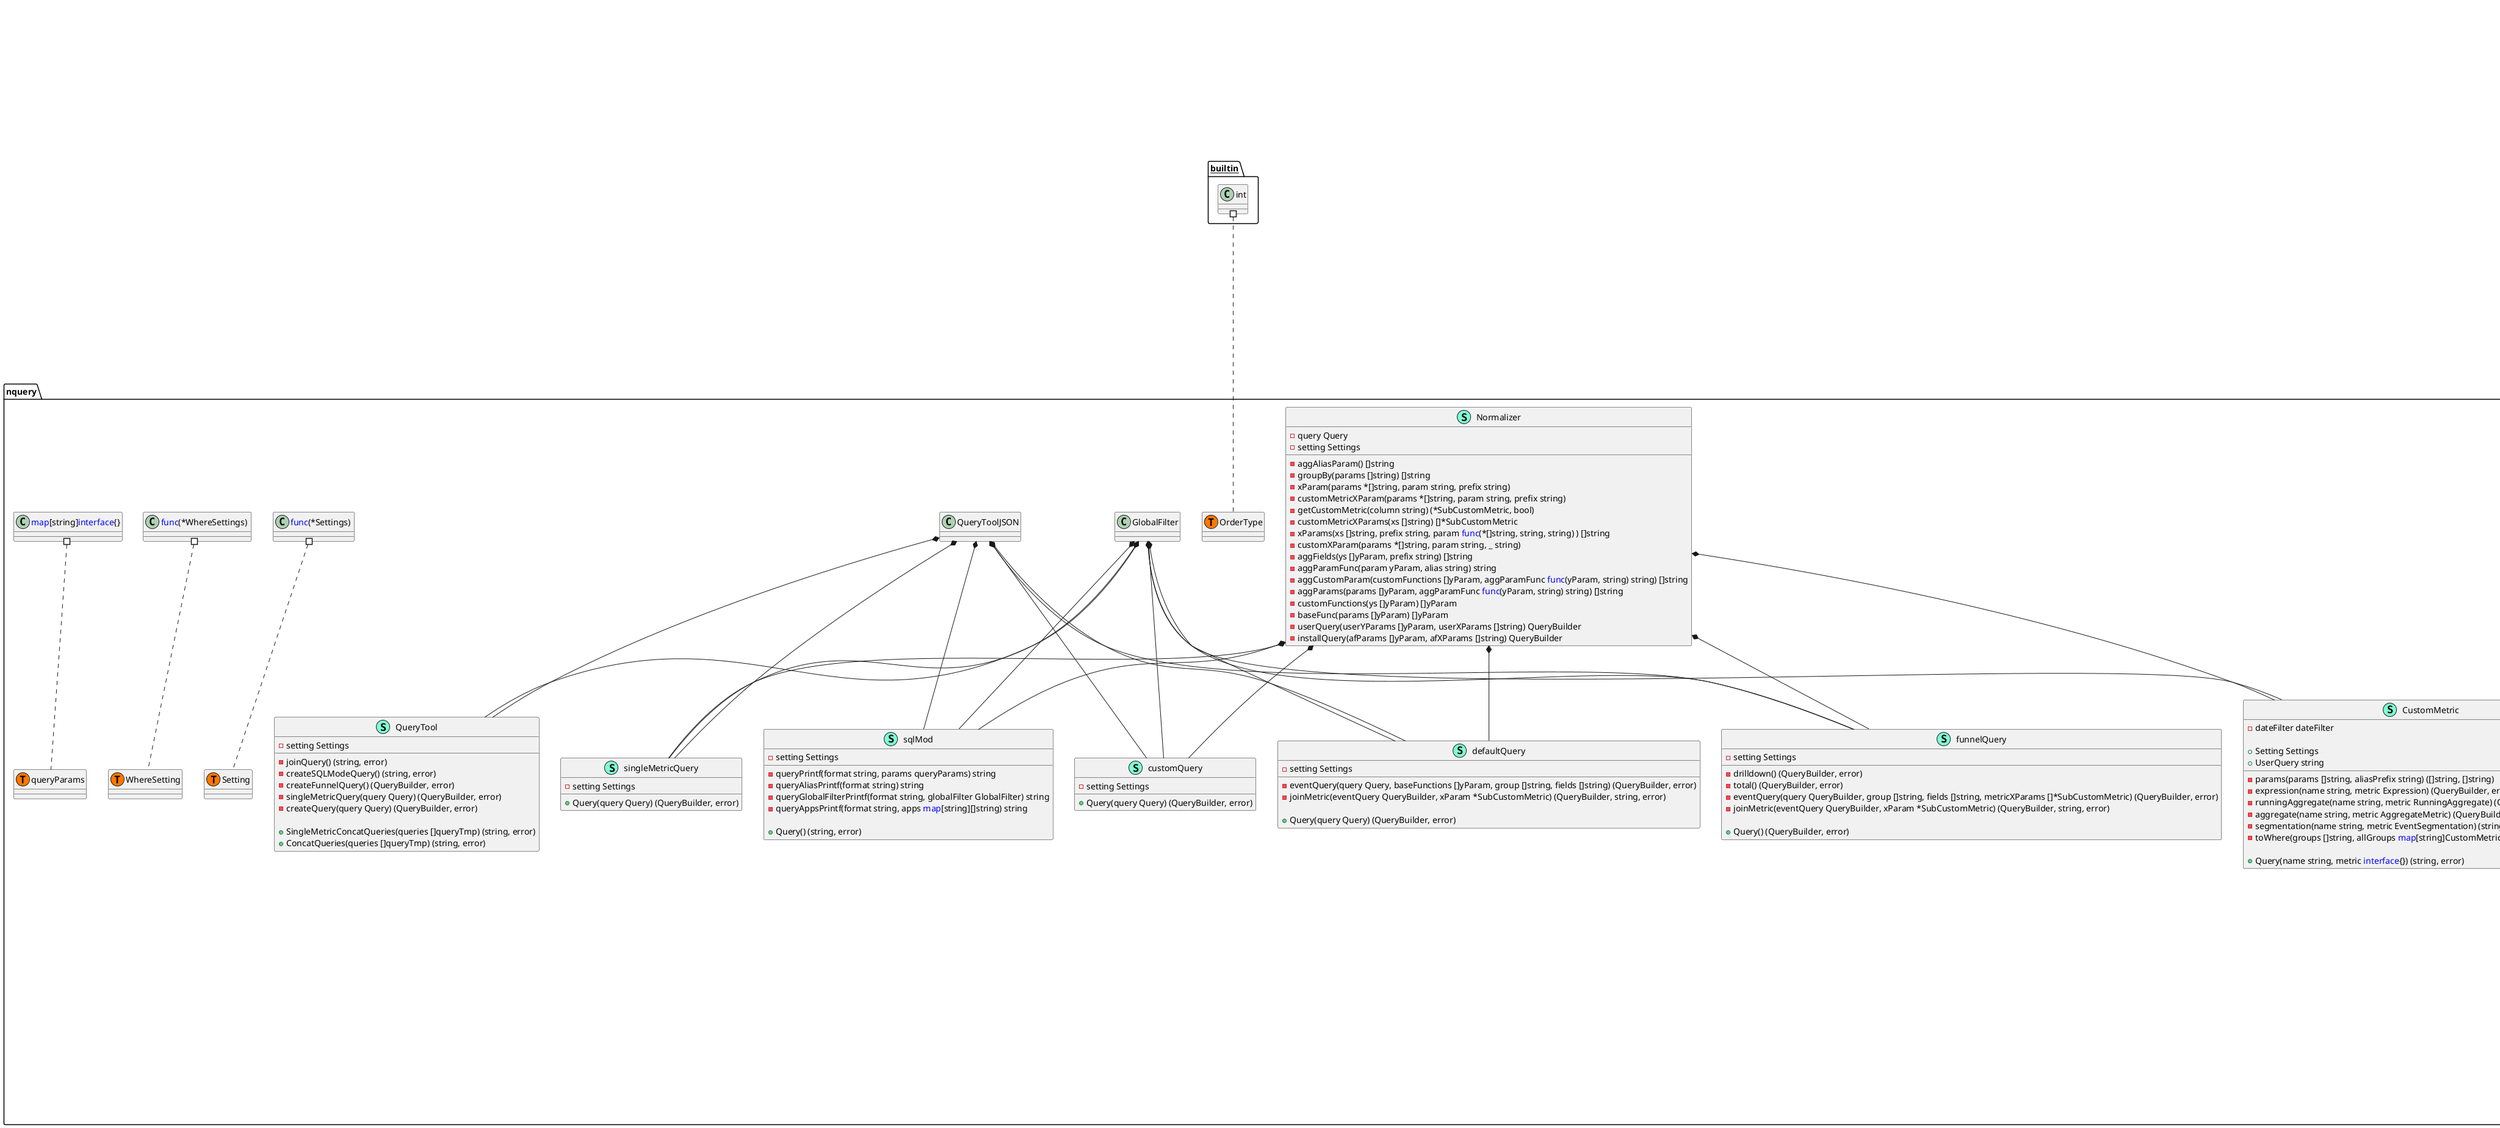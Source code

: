 @startuml
namespace nquery {
    class CustomFunc << (S,Aquamarine) >> {
        + Func1 string
        + Func2 string

    }
    class CustomMetric << (S,Aquamarine) >> {
        - dateFilter dateFilter

        + Setting Settings
        + UserQuery string

        - params(params []string, aliasPrefix string) ([]string, []string)
        - expression(name string, metric Expression) (QueryBuilder, error)
        - runningAggregate(name string, metric RunningAggregate) (QueryBuilder, error)
        - aggregate(name string, metric AggregateMetric) (QueryBuilder, error)
        - segmentation(name string, metric EventSegmentation) (string, error)
        - toWhere(groups []string, allGroups <font color=blue>map</font>[string]CustomMetricWhere) ([]Where, error)

        + Query(name string, metric <font color=blue>interface</font>{}) (string, error)

    }
    class DefaultResultParser << (S,Aquamarine) >> {
        - x string
        - groups []string
        - metrics []Metric
        - rows []common.JSONRaw
        - resp *Result
        - orderMetrics []int
        - orderType string
        - customMetric <font color=blue>map</font>[uint64]*SubCustomMetric

        - parse() *Result

    }
    interface Filter  {
        + Where() string

    }
    class FunnelResultParser << (S,Aquamarine) >> {
        - rows []common.JSONRaw
        - resp *Result
        - alias []string
        - steps int

        - parse() *Result

    }
    class JoinQuery << (S,Aquamarine) >> {
        - leftQuery string
        - rightQuery string
        - lAlias string
        - rAlias string
        - joinType string
        - using string
        - on string

        + OrderBy(tpe OrderType, fields ...string) QueryBuilder
        + Limit(limit string) QueryBuilder
        + Where(settings Settings, setters ...WhereSetting) QueryBuilder
        + CustomWhere(where string) QueryBuilder
        + GroupBy(fields ...string) QueryBuilder
        + Select(fields ...string) QueryBuilder
        + Build() (string, error)

    }
    class Normalizer << (S,Aquamarine) >> {
        - query Query
        - setting Settings

        - aggAliasParam() []string
        - groupBy(params []string) []string
        - xParam(params *[]string, param string, prefix string) 
        - customMetricXParam(params *[]string, param string, prefix string) 
        - getCustomMetric(column string) (*SubCustomMetric, bool)
        - customMetricXParams(xs []string) []*SubCustomMetric
        - xParams(xs []string, prefix string, param <font color=blue>func</font>(*[]string, string, string) ) []string
        - customXParam(params *[]string, param string, _ string) 
        - aggFields(ys []yParam, prefix string) []string
        - aggParamFunc(param yParam, alias string) string
        - aggCustomParam(customFunctions []yParam, aggParamFunc <font color=blue>func</font>(yParam, string) string) []string
        - aggParams(params []yParam, aggParamFunc <font color=blue>func</font>(yParam, string) string) []string
        - customFunctions(ys []yParam) []yParam
        - baseFunc(params []yParam) []yParam
        - userQuery(userYParams []yParam, userXParams []string) QueryBuilder
        - installQuery(afParams []yParam, afXParams []string) QueryBuilder

    }
    interface Parser  {
        - parse() *Result

    }
    class PipeResultParser << (S,Aquamarine) >> {
        - groups []string
        - current string
        - metrics []Metric
        - rows []common.JSONRaw
        - resp *Result
        - hasDrilldown bool
        - customMetric <font color=blue>map</font>[uint64]*SubCustomMetric

        - parse() *Result

    }
    interface QueryBuilder  {
        + Select(fields ...string) QueryBuilder
        + From( string) QueryBuilder
        + Where(settings Settings, setters ...WhereSetting) QueryBuilder
        + CustomWhere( string) QueryBuilder
        + GroupBy( ...string) QueryBuilder
        + OrderBy( OrderType,  ...string) QueryBuilder
        + Limit( string) QueryBuilder
        + Build() (string, error)

    }
    class QueryTool << (S,Aquamarine) >> {
        - setting Settings

        - joinQuery() (string, error)
        - createSQLModeQuery() (string, error)
        - createFunnelQuery() (QueryBuilder, error)
        - singleMetricQuery(query Query) (QueryBuilder, error)
        - createQuery(query Query) (QueryBuilder, error)

        + SingleMetricConcatQueries(queries []queryTmp) (string, error)
        + ConcatQueries(queries []queryTmp) (string, error)

    }
    class Settings << (S,Aquamarine) >> {
        + Table string
        + Apps []string
        + AllApps <font color=blue>map</font>[string][]string
        + Transform <font color=blue>map</font>[string]string
        + CustomFunctions <font color=blue>map</font>[string]CustomFunc
        + GlobalFrom utils.JSONLocalDate
        + DefinedFilters <font color=blue>map</font>[int64][]Where
        + EventsTypes []string
        + CustomMetric <font color=blue>map</font>[uint64]*SubCustomMetric
        + EventDateFilter dateFilter

    }
    class SingleMetricParser << (S,Aquamarine) >> {
        - index string
        - metrics []Metric
        - rows []common.JSONRaw
        - resp *Result

        - parse() *Result

    }
    class TableResultParser << (S,Aquamarine) >> {
        - groups []string
        - current string
        - metrics []Metric
        - rows []common.JSONRaw
        - resp *Result
        - customMetric <font color=blue>map</font>[uint64]*SubCustomMetric

        - parse() *Result

    }
    class UnionQuery << (S,Aquamarine) >> {
        - lQuery string

        + Build() (string, error)

    }
    class WhereSQL << (S,Aquamarine) >> {
        - setting WhereSettings

        - globalFilters(filterFieldNames <font color=blue>map</font>[string]Condition) ([]Filter, error)
        - userFilter(userRules []Filter) (Filter, error)
        - installFilter(installRules []Filter) (Filter, error)
        - whereSQL(w Where) (Filter, error)

        + SQL() (string, error)
        + Filters(rules []Condition, prefix ...string) ([]Filter, error)

    }
    class WhereSettings << (S,Aquamarine) >> {
        + Filters []Filter
        + Wheres []Where
        + GlobalFilter GlobalFilter

    }
    class Worker << (S,Aquamarine) >> {
        - chClient *common.ClickhouseClient
        - workers []<font color=blue>chan</font> *workerJob
        - chUrls []string
        - jobs sync.Map

        - getQueue() (<font color=blue>chan</font> *workerJob, string)
        - executeQuery(ctx context.Context, queryID string, queryCh string, isCached bool, user string) (*common.JSONRows, string, error)

        + CancelQuery(queryID string) error
        + Load(ctx context.Context, queryID string, qJSON QueryToolJSON, globalFilter GlobalFilter, isCached bool, user string, setters ...Setting) (*Result, error)
        + GetQueueJobs() <font color=blue>map</font>[string]WorkerJobInfo
        + RunCustomQuery(ctx context.Context, queryID string, query string, user string) (*common.JSONRows, error)

    }
    class customFilter << (S,Aquamarine) >> {
        - values []string

        + Where() string

    }
    class customMetricFilter << (S,Aquamarine) >> {
        - column string
        - values []string
        - operator string
        - settings Settings

        + Where() string

    }
    class customQuery << (S,Aquamarine) >> {
        - setting Settings

        + Query(query Query) (QueryBuilder, error)

    }
    class dateFilter << (S,Aquamarine) >> {
        - globalFrom utils.JSONLocalDate
        - values []string

        + Where() string

    }
    class defaultQuery << (S,Aquamarine) >> {
        - setting Settings

        - eventQuery(query Query, baseFunctions []yParam, group []string, fields []string) (QueryBuilder, error)
        - joinMetric(eventQuery QueryBuilder, xParam *SubCustomMetric) (QueryBuilder, string, error)

        + Query(query Query) (QueryBuilder, error)

    }
    class definedFilter << (S,Aquamarine) >> {
        - values []string
        - settings Settings

        + Where() string

    }
    class eventTypeFilter << (S,Aquamarine) >> {
        - values []string
        - operator string

        + Where() string

    }
    class funnelQuery << (S,Aquamarine) >> {
        - setting Settings

        - drilldown() (QueryBuilder, error)
        - total() (QueryBuilder, error)
        - eventQuery(query QueryBuilder, group []string, fields []string, metricXParams []*SubCustomMetric) (QueryBuilder, error)
        - joinMetric(eventQuery QueryBuilder, xParam *SubCustomMetric) (QueryBuilder, string, error)

        + Query() (QueryBuilder, error)

    }
    class installDateFilter << (S,Aquamarine) >> {
        - globalFrom utils.JSONLocalDate
        - values []string

        + Where() string

    }
    class mjpEventTypeFilter << (S,Aquamarine) >> {
        - values []string
        - operator string

        + Where() string

    }
    class mjpInstallDateFilter << (S,Aquamarine) >> {
        - globalFrom utils.JSONLocalDate
        - values []string

        + Where() string

    }
    class nquery.OrderType << (T, #FF7700) >>  {
    }
    class nquery.Setting << (T, #FF7700) >>  {
    }
    class nquery.WhereSetting << (T, #FF7700) >>  {
    }
    class nquery.queryParams << (T, #FF7700) >>  {
    }
    class numberFilter << (S,Aquamarine) >> {
        - values []string
        - operator string

        + Where() string

    }
    class segmentFilter << (S,Aquamarine) >> {
        - values []string
        - operator string

        + Where() string

    }
    class selectQuery << (S,Aquamarine) >> {
        - selectFields string
        - table string
        - where string
        - group string
        - order string
        - limit string
        - err error

        + Select(fields ...string) QueryBuilder
        + From(table string) QueryBuilder
        + Where(settings Settings, setters ...WhereSetting) QueryBuilder
        + CustomWhere(where string) QueryBuilder
        + GroupBy(fields ...string) QueryBuilder
        + OrderBy(tpe OrderType, fields ...string) QueryBuilder
        + Limit(limit string) QueryBuilder
        + Build() (string, error)

    }
    class singleMetricQuery << (S,Aquamarine) >> {
        - setting Settings

        + Query(query Query) (QueryBuilder, error)

    }
    class sqlMod << (S,Aquamarine) >> {
        - setting Settings

        - queryPrintf(format string, params queryParams) string
        - queryAliasPrintf(format string) string
        - queryGlobalFilterPrintf(format string, globalFilter GlobalFilter) string
        - queryAppsPrintf(format string, apps <font color=blue>map</font>[string][]string) string

        + Query() (string, error)

    }
    class stringFilter << (S,Aquamarine) >> {
        - values []string
        - operator string

        + Where() string

    }
    class workerJob << (S,Aquamarine) >> {
        - isValid() bool
        - setValid(valid bool) 

    }
    class yParam << (S,Aquamarine) >> {
        + FuncType string
        + Arg string
        + Index int
        + CustomAlias string

    }
}
"nquery.GlobalFilter" *-- "nquery.CustomMetric"
"nquery.Normalizer" *-- "nquery.CustomMetric"
"nquery.selectQuery" *-- "nquery.JoinQuery"
"nquery.GlobalFilter" *-- "nquery.QueryTool"
"nquery.QueryToolJSON" *-- "nquery.QueryTool"
"nquery.selectQuery" *-- "nquery.UnionQuery"
"nquery.Settings" *-- "nquery.WhereSettings"
"nquery.GlobalFilter" *-- "nquery.customQuery"
"nquery.Normalizer" *-- "nquery.customQuery"
"nquery.QueryToolJSON" *-- "nquery.customQuery"
"nquery.GlobalFilter" *-- "nquery.defaultQuery"
"nquery.Normalizer" *-- "nquery.defaultQuery"
"nquery.QueryToolJSON" *-- "nquery.defaultQuery"
"nquery.GlobalFilter" *-- "nquery.funnelQuery"
"nquery.Normalizer" *-- "nquery.funnelQuery"
"nquery.QueryToolJSON" *-- "nquery.funnelQuery"
"nquery.GlobalFilter" *-- "nquery.singleMetricQuery"
"nquery.Normalizer" *-- "nquery.singleMetricQuery"
"nquery.QueryToolJSON" *-- "nquery.singleMetricQuery"
"nquery.GlobalFilter" *-- "nquery.sqlMod"
"nquery.Normalizer" *-- "nquery.sqlMod"
"nquery.QueryToolJSON" *-- "nquery.sqlMod"

"nquery.Parser" <|-- "nquery.DefaultResultParser"
"nquery.Parser" <|-- "nquery.FunnelResultParser"
"nquery.Parser" <|-- "nquery.PipeResultParser"
"nquery.Parser" <|-- "nquery.SingleMetricParser"
"nquery.Parser" <|-- "nquery.TableResultParser"
"nquery.Filter" <|-- "nquery.customFilter"
"nquery.Filter" <|-- "nquery.customMetricFilter"
"nquery.Filter" <|-- "nquery.dateFilter"
"nquery.Filter" <|-- "nquery.definedFilter"
"nquery.Filter" <|-- "nquery.eventTypeFilter"
"nquery.Filter" <|-- "nquery.installDateFilter"
"nquery.Filter" <|-- "nquery.mjpEventTypeFilter"
"nquery.Filter" <|-- "nquery.mjpInstallDateFilter"
"nquery.Filter" <|-- "nquery.numberFilter"
"nquery.Filter" <|-- "nquery.segmentFilter"
"nquery.QueryBuilder" <|-- "nquery.selectQuery"
"nquery.Filter" <|-- "nquery.stringFilter"

namespace query {
    class Handler << (S,Aquamarine) >> {
        + AppService model.AppService
        + QueryService model.QueryService
        + QueryFiltersService model.QueryFilterService
        + DashboardService model.DashboardService
        + CustomMetricService model.CustomMetricService
        + ChClient *common.ClickhouseClient
        + QueryWorker *nquery.Worker
        + MPuzzleQueryWorker *nquery.Worker

        - allApps() (<font color=blue>map</font>[string][]string, error)
        - dashboardAppendQuery(queryID uint64, name string, dashboards []uint64, session *common.Account) 
        - oldDashboards(queryID uint64) (<font color=blue>map</font>[uint64]bool, error)
        - removeFromDashboards(queryID uint64, newDashboards []uint64, session *common.Account) ([]uint64, error)
        - definedFilters(appName string) (<font color=blue>map</font>[int64][]nquery.Where, error)
        - loadMetric(id uint64) (*nquery.SubCustomMetric, error)
        - loadSubMetrics(metrics []string) ([]nquery.SubCustomMetric, error)
        - transformParam(g string) string
        - transformQuery(q nquery.QueryToolJSON) (nquery.QueryToolJSON, bool)

        + GetByApp(c *gin.Context) 
        + QueryQueue(c *gin.Context) 
        + KillQuery(c *gin.Context) 
        + Preview(c *gin.Context) 
        + LoadData(c *gin.Context) 
        + Get(c *gin.Context) 
        + Create(c *gin.Context) 
        + Update(c *gin.Context) 
        + Delete(c *gin.Context) 

    }
    class KillQuery << (S,Aquamarine) >> {
        + QueryID string
        + TableName string

    }
    class ReqQuery << (S,Aquamarine) >> {
        + ToQuery(appID uint64) *model.Query

    }
}


"__builtin__.int" #.. "nquery.OrderType"
"nquery.<font color=blue>func</font>(*Settings) " #.. "nquery.Setting"
"nquery.<font color=blue>func</font>(*WhereSettings) " #.. "nquery.WhereSetting"
"nquery.<font color=blue>map</font>[string]<font color=blue>interface</font>{}" #.. "nquery.queryParams"
@enduml
